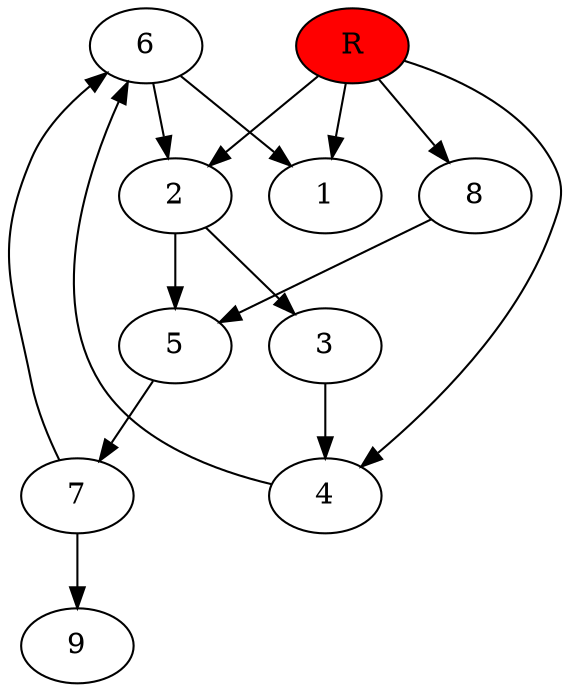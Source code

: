 digraph prb62854 {
	1
	2
	3
	4
	5
	6
	7
	8
	R [fillcolor="#ff0000" style=filled]
	2 -> 3
	2 -> 5
	3 -> 4
	4 -> 6
	5 -> 7
	6 -> 1
	6 -> 2
	7 -> 6
	7 -> 9
	8 -> 5
	R -> 1
	R -> 2
	R -> 4
	R -> 8
}

